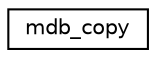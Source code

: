 digraph "Graphical Class Hierarchy"
{
  edge [fontname="Helvetica",fontsize="10",labelfontname="Helvetica",labelfontsize="10"];
  node [fontname="Helvetica",fontsize="10",shape=record];
  rankdir="LR";
  Node0 [label="mdb_copy",height=0.2,width=0.4,color="black", fillcolor="white", style="filled",URL="$structmdb__copy.html"];
}
